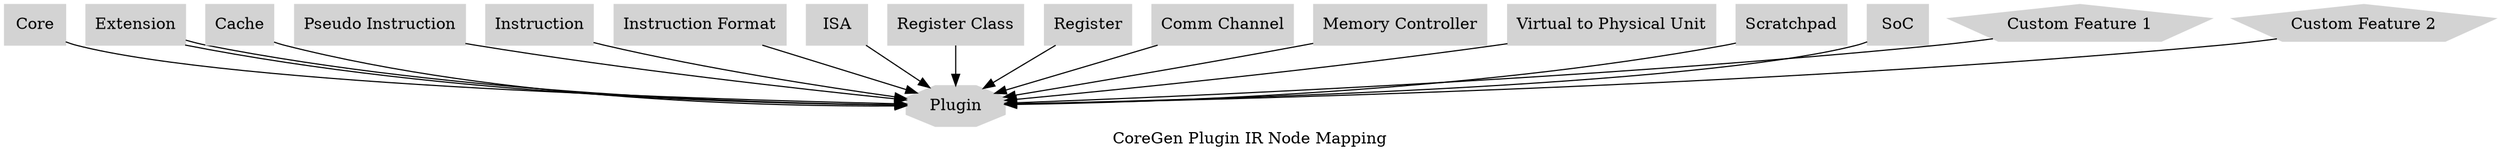#
# pluginmap.dot
#
# Copyright (C) 2017-2018 Tactical Computing Laboratories, LLC
# All Rights Reserved
# contact@tactcomplabs.com
#
# CoreGen can not be copied and/or distributed without the
# express permission of Tactical Computing Laboratories, LLC
#

digraph G {
  label="CoreGen Plugin IR Node Mapping";

  node [style=filled,color=lightgrey,shape=ellipse];

  #SoCNode;
  #SoCNode [label="SoC" shape=ellipse style=filled color=lightgrey];
  #CoreNode;
  #CoreNode [label="Core" shape=ellipse style=filled color=lightgrey];
  #ExtNode;
  #ExtNode [label="Extension" shape=hexagon style=filled color=lightgrey];
  PluginNode;
  PluginNode [label="Plugin" shape=octagon style=filled color=lightgrey];
  #CacheNode;
  #CacheNode [label="Cache" shape=ellipse style=filled color=lightgrey];
  #PInstNode;
  #PInstNode [label="Pseudo Instruction" shape=ellipse style=filled color=lightgrey];
  #InstNode;
  #InstNode [label="Instruction" shape=ellipse style=filled color=lightgrey];
  #InstFormatNode;
  #InstFormatNode [label="Instruction Format" shape=ellipse style=filled color=lightgrey];
  #ISANode;
  #ISANode [label="ISA" shape=ellipse style=filled color=lightgrey];
  #RegClassNode;
  #RegClassNode [label="Register Class" shape=ellipse style=filled color=lightgrey];
  #RegNode;
  #RegNode [label="Register" shape=ellipse style=filled color=lightgrey];

  CoreRefNode;
  CoreRefNode [label="Core" shape=box style=filled color=lightgrey];
  ExtRefNode;
  ExtRefNode [label="Extension" shape=box style=filled color=lightgrey];
  CacheRefNode;
  CacheRefNode [label="Cache" shape=box style=filled color=lightgrey];
  PInstRefNode;
  PInstRefNode [label="Pseudo Instruction" shape=box style=filled color=lightgrey];
  InstRefNode;
  InstRefNode [label="Instruction" shape=box style=filled color=lightgrey];
  InstFormatRefNode;
  InstFormatRefNode [label="Instruction Format" shape=box style=filled color=lightgrey];
  ISARefNode;
  ISARefNode [label="ISA" shape=box style=filled color=lightgrey];
  RegClassRefNode;
  RegClassRefNode [label="Register Class" shape=box style=filled color=lightgrey];
  RegRefNode;
  RegRefNode [label="Register" shape=box style=filled color=lightgrey];
  CommRefNode;
  CommRefNode [label="Comm Channel" shape=box style=filled color=lightgrey];
  MCtrlRefNode;
  MCtrlRefNode [label="Memory Controller" shape=box style=filled color=lightgrey];
  VTPRefNode;
  VTPRefNode [label="Virtual to Physical Unit" shape=box style=filled color=lightgrey];
  SpadRefNode;
  SpadRefNode [label="Scratchpad" shape=box style=filled color=lightgrey];
  SoCRefNode;
  SoCRefNode [label="SoC" shape=box style=filled color=lightgrey];
  ExtRefNode;
  ExtRefNode [label="Extension" shape=box style=filled color=lightgrey];
  F1Node;
  F1Node [label="Custom Feature 1" shape=pentagon style=filled color=lightgrey];
  F2Node;
  F2Node [label="Custom Feature 2" shape=pentagon style=filled color=lightgrey];

  CoreRefNode -> PluginNode;
  ExtRefNode -> PluginNode;
  CacheRefNode -> PluginNode;
  PInstRefNode -> PluginNode;
  InstRefNode -> PluginNode;
  InstFormatRefNode -> PluginNode;
  ISARefNode -> PluginNode;
  RegClassRefNode -> PluginNode;
  RegRefNode -> PluginNode;
  CommRefNode -> PluginNode;
  MCtrlRefNode -> PluginNode;
  VTPRefNode -> PluginNode;
  SpadRefNode -> PluginNode;
  SoCRefNode -> PluginNode;
  ExtRefNode -> PluginNode;
  F1Node -> PluginNode;
  F2Node -> PluginNode;

  #CoreNode -> SoCNode;
  #RegNode -> RegClassNode;
  #ISANode -> CoreNode;
  #CacheNode -> CacheNode;
  #CacheNode -> CoreNode;
  #RegClassNode -> CoreNode;
  #InstFormatNode -> ISANode;
  #InstNode -> ISANode;
  #PInstNode -> InstNode;
  #PInstNode -> ISANode;
  #ExtNode -> CoreNode;
  #PluginNode -> SoCNode;
}
